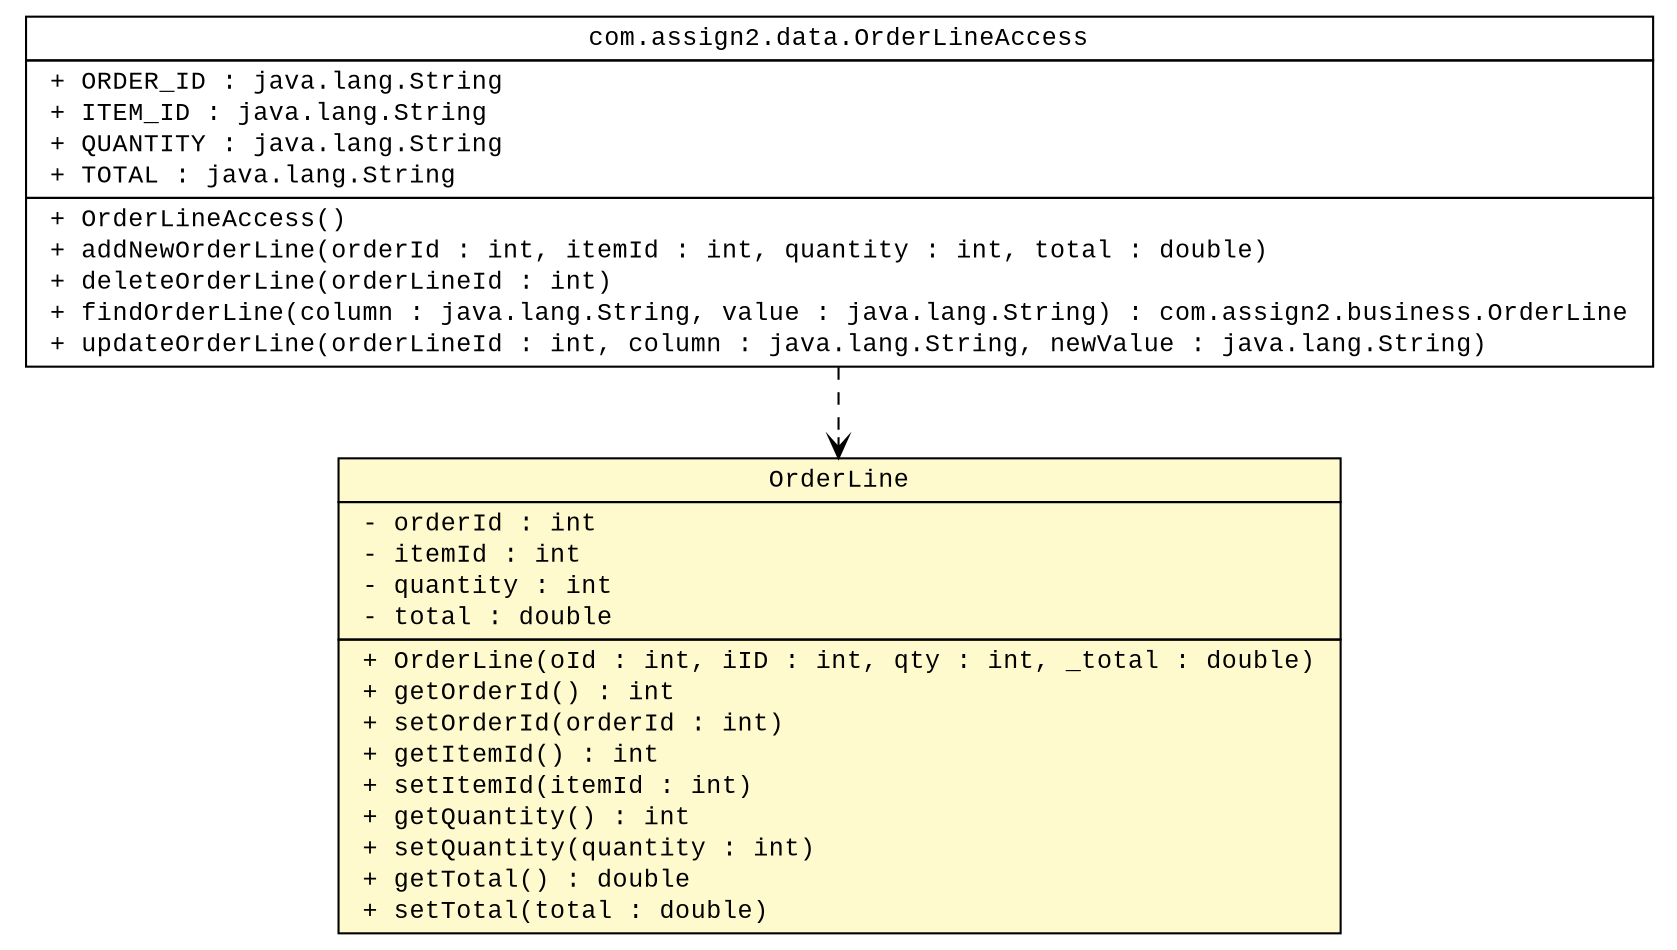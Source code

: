 #!/usr/local/bin/dot
#
# Class diagram 
# Generated by UMLGraph version 5.4 (http://www.umlgraph.org/)
#

digraph G {
	edge [fontname="Courier New",fontsize=10,labelfontname="Courier New",labelfontsize=10];
	node [fontname="Courier New",fontsize=10,shape=plaintext];
	nodesep=0.25;
	ranksep=0.5;
	// com.assign2.business.OrderLine
	c251 [label=<<table title="com.assign2.business.OrderLine" border="0" cellborder="1" cellspacing="0" cellpadding="2" port="p" bgcolor="lemonChiffon" href="./OrderLine.html"><tr><td><table border="0" cellspacing="0" cellpadding="1"><tr><td align="center" balign="center"><font face="Courier New" point-size="12.0"> OrderLine </font></td></tr></table></td></tr><tr><td><table border="0" cellspacing="0" cellpadding="1"><tr><td align="left" balign="left"> - orderId : int </td></tr><tr><td align="left" balign="left"> - itemId : int </td></tr><tr><td align="left" balign="left"> - quantity : int </td></tr><tr><td align="left" balign="left"> - total : double </td></tr></table></td></tr><tr><td><table border="0" cellspacing="0" cellpadding="1"><tr><td align="left" balign="left"> + OrderLine(oId : int, iID : int, qty : int, _total : double) </td></tr><tr><td align="left" balign="left"> + getOrderId() : int </td></tr><tr><td align="left" balign="left"> + setOrderId(orderId : int) </td></tr><tr><td align="left" balign="left"> + getItemId() : int </td></tr><tr><td align="left" balign="left"> + setItemId(itemId : int) </td></tr><tr><td align="left" balign="left"> + getQuantity() : int </td></tr><tr><td align="left" balign="left"> + setQuantity(quantity : int) </td></tr><tr><td align="left" balign="left"> + getTotal() : double </td></tr><tr><td align="left" balign="left"> + setTotal(total : double) </td></tr></table></td></tr></table>>, URL="./OrderLine.html", fontname="Courier New", fontcolor="black", fontsize=12.0];
	// com.assign2.data.OrderLineAccess
	c257 [label=<<table title="com.assign2.data.OrderLineAccess" border="0" cellborder="1" cellspacing="0" cellpadding="2" port="p" href="../data/OrderLineAccess.html"><tr><td><table border="0" cellspacing="0" cellpadding="1"><tr><td align="center" balign="center"><font face="Courier New" point-size="12.0"> com.assign2.data.OrderLineAccess </font></td></tr></table></td></tr><tr><td><table border="0" cellspacing="0" cellpadding="1"><tr><td align="left" balign="left"> + ORDER_ID : java.lang.String </td></tr><tr><td align="left" balign="left"> + ITEM_ID : java.lang.String </td></tr><tr><td align="left" balign="left"> + QUANTITY : java.lang.String </td></tr><tr><td align="left" balign="left"> + TOTAL : java.lang.String </td></tr></table></td></tr><tr><td><table border="0" cellspacing="0" cellpadding="1"><tr><td align="left" balign="left"> + OrderLineAccess() </td></tr><tr><td align="left" balign="left"> + addNewOrderLine(orderId : int, itemId : int, quantity : int, total : double) </td></tr><tr><td align="left" balign="left"> + deleteOrderLine(orderLineId : int) </td></tr><tr><td align="left" balign="left"> + findOrderLine(column : java.lang.String, value : java.lang.String) : com.assign2.business.OrderLine </td></tr><tr><td align="left" balign="left"> + updateOrderLine(orderLineId : int, column : java.lang.String, newValue : java.lang.String) </td></tr></table></td></tr></table>>, URL="../data/OrderLineAccess.html", fontname="Courier New", fontcolor="black", fontsize=12.0];
	// com.assign2.data.OrderLineAccess DEPEND com.assign2.business.OrderLine
	c257:p -> c251:p [taillabel="", label="", headlabel="", fontname="Courier New", fontcolor="black", fontsize=12.0, color="black", arrowhead=open, style=dashed];
}

